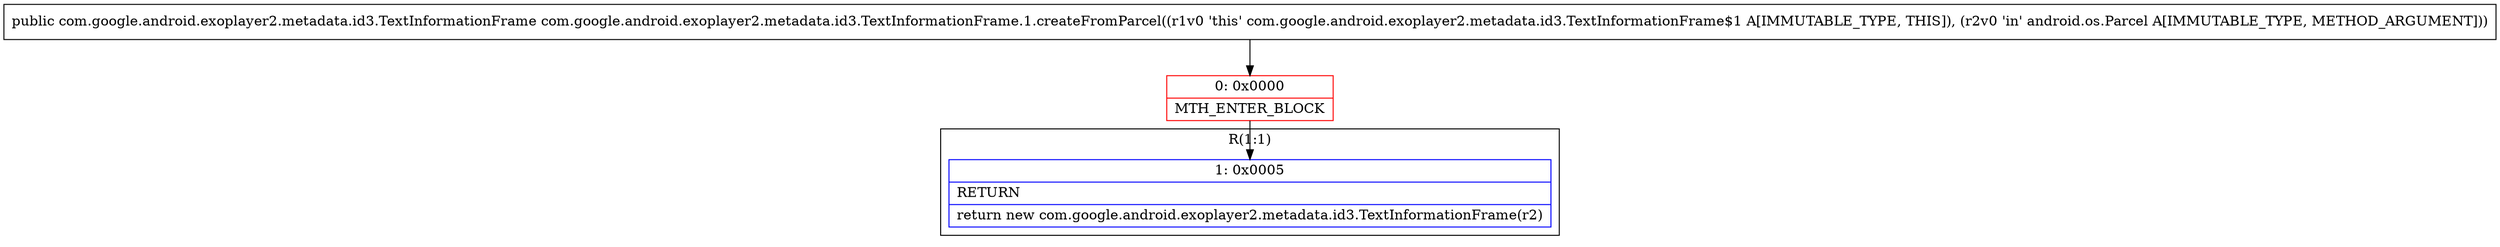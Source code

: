 digraph "CFG forcom.google.android.exoplayer2.metadata.id3.TextInformationFrame.1.createFromParcel(Landroid\/os\/Parcel;)Lcom\/google\/android\/exoplayer2\/metadata\/id3\/TextInformationFrame;" {
subgraph cluster_Region_158088623 {
label = "R(1:1)";
node [shape=record,color=blue];
Node_1 [shape=record,label="{1\:\ 0x0005|RETURN\l|return new com.google.android.exoplayer2.metadata.id3.TextInformationFrame(r2)\l}"];
}
Node_0 [shape=record,color=red,label="{0\:\ 0x0000|MTH_ENTER_BLOCK\l}"];
MethodNode[shape=record,label="{public com.google.android.exoplayer2.metadata.id3.TextInformationFrame com.google.android.exoplayer2.metadata.id3.TextInformationFrame.1.createFromParcel((r1v0 'this' com.google.android.exoplayer2.metadata.id3.TextInformationFrame$1 A[IMMUTABLE_TYPE, THIS]), (r2v0 'in' android.os.Parcel A[IMMUTABLE_TYPE, METHOD_ARGUMENT])) }"];
MethodNode -> Node_0;
Node_0 -> Node_1;
}


